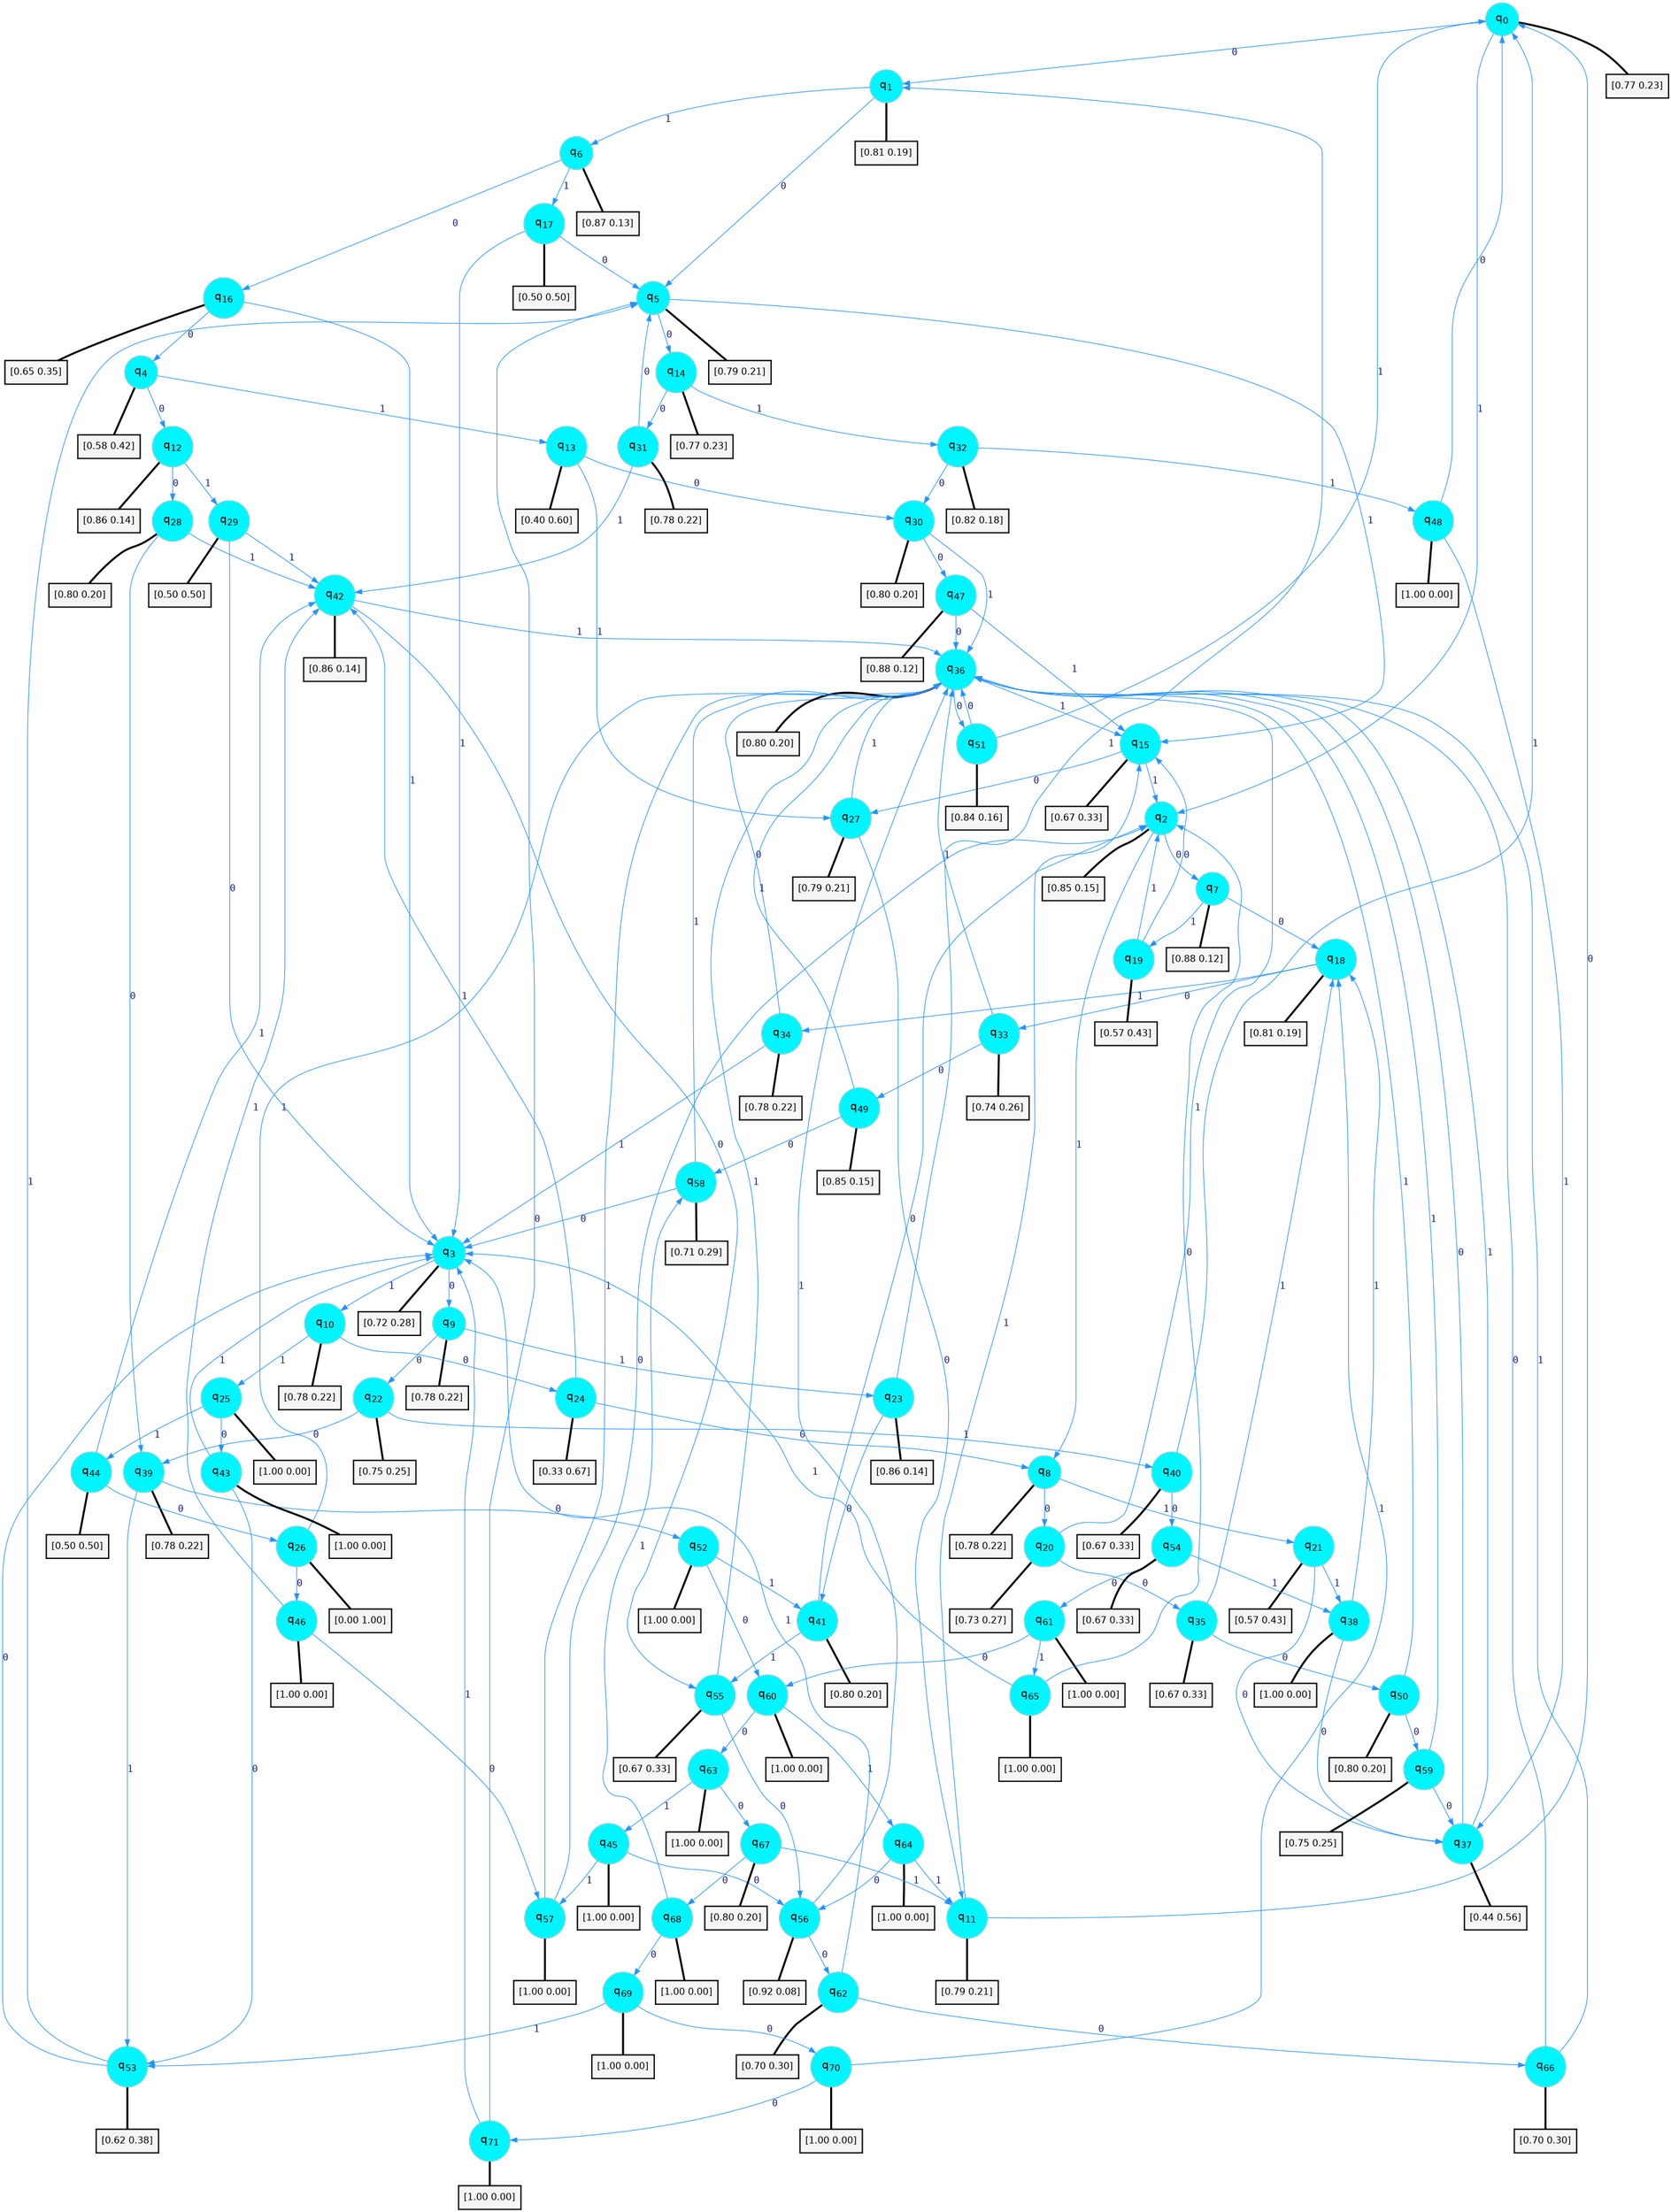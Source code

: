 digraph G {
graph [
bgcolor=transparent, dpi=300, rankdir=TD, size="40,25"];
node [
color=gray, fillcolor=turquoise1, fontcolor=black, fontname=Helvetica, fontsize=16, fontweight=bold, shape=circle, style=filled];
edge [
arrowsize=1, color=dodgerblue1, fontcolor=midnightblue, fontname=courier, fontweight=bold, penwidth=1, style=solid, weight=20];
0[label=<q<SUB>0</SUB>>];
1[label=<q<SUB>1</SUB>>];
2[label=<q<SUB>2</SUB>>];
3[label=<q<SUB>3</SUB>>];
4[label=<q<SUB>4</SUB>>];
5[label=<q<SUB>5</SUB>>];
6[label=<q<SUB>6</SUB>>];
7[label=<q<SUB>7</SUB>>];
8[label=<q<SUB>8</SUB>>];
9[label=<q<SUB>9</SUB>>];
10[label=<q<SUB>10</SUB>>];
11[label=<q<SUB>11</SUB>>];
12[label=<q<SUB>12</SUB>>];
13[label=<q<SUB>13</SUB>>];
14[label=<q<SUB>14</SUB>>];
15[label=<q<SUB>15</SUB>>];
16[label=<q<SUB>16</SUB>>];
17[label=<q<SUB>17</SUB>>];
18[label=<q<SUB>18</SUB>>];
19[label=<q<SUB>19</SUB>>];
20[label=<q<SUB>20</SUB>>];
21[label=<q<SUB>21</SUB>>];
22[label=<q<SUB>22</SUB>>];
23[label=<q<SUB>23</SUB>>];
24[label=<q<SUB>24</SUB>>];
25[label=<q<SUB>25</SUB>>];
26[label=<q<SUB>26</SUB>>];
27[label=<q<SUB>27</SUB>>];
28[label=<q<SUB>28</SUB>>];
29[label=<q<SUB>29</SUB>>];
30[label=<q<SUB>30</SUB>>];
31[label=<q<SUB>31</SUB>>];
32[label=<q<SUB>32</SUB>>];
33[label=<q<SUB>33</SUB>>];
34[label=<q<SUB>34</SUB>>];
35[label=<q<SUB>35</SUB>>];
36[label=<q<SUB>36</SUB>>];
37[label=<q<SUB>37</SUB>>];
38[label=<q<SUB>38</SUB>>];
39[label=<q<SUB>39</SUB>>];
40[label=<q<SUB>40</SUB>>];
41[label=<q<SUB>41</SUB>>];
42[label=<q<SUB>42</SUB>>];
43[label=<q<SUB>43</SUB>>];
44[label=<q<SUB>44</SUB>>];
45[label=<q<SUB>45</SUB>>];
46[label=<q<SUB>46</SUB>>];
47[label=<q<SUB>47</SUB>>];
48[label=<q<SUB>48</SUB>>];
49[label=<q<SUB>49</SUB>>];
50[label=<q<SUB>50</SUB>>];
51[label=<q<SUB>51</SUB>>];
52[label=<q<SUB>52</SUB>>];
53[label=<q<SUB>53</SUB>>];
54[label=<q<SUB>54</SUB>>];
55[label=<q<SUB>55</SUB>>];
56[label=<q<SUB>56</SUB>>];
57[label=<q<SUB>57</SUB>>];
58[label=<q<SUB>58</SUB>>];
59[label=<q<SUB>59</SUB>>];
60[label=<q<SUB>60</SUB>>];
61[label=<q<SUB>61</SUB>>];
62[label=<q<SUB>62</SUB>>];
63[label=<q<SUB>63</SUB>>];
64[label=<q<SUB>64</SUB>>];
65[label=<q<SUB>65</SUB>>];
66[label=<q<SUB>66</SUB>>];
67[label=<q<SUB>67</SUB>>];
68[label=<q<SUB>68</SUB>>];
69[label=<q<SUB>69</SUB>>];
70[label=<q<SUB>70</SUB>>];
71[label=<q<SUB>71</SUB>>];
72[label="[0.77 0.23]", shape=box,fontcolor=black, fontname=Helvetica, fontsize=14, penwidth=2, fillcolor=whitesmoke,color=black];
73[label="[0.81 0.19]", shape=box,fontcolor=black, fontname=Helvetica, fontsize=14, penwidth=2, fillcolor=whitesmoke,color=black];
74[label="[0.85 0.15]", shape=box,fontcolor=black, fontname=Helvetica, fontsize=14, penwidth=2, fillcolor=whitesmoke,color=black];
75[label="[0.72 0.28]", shape=box,fontcolor=black, fontname=Helvetica, fontsize=14, penwidth=2, fillcolor=whitesmoke,color=black];
76[label="[0.58 0.42]", shape=box,fontcolor=black, fontname=Helvetica, fontsize=14, penwidth=2, fillcolor=whitesmoke,color=black];
77[label="[0.79 0.21]", shape=box,fontcolor=black, fontname=Helvetica, fontsize=14, penwidth=2, fillcolor=whitesmoke,color=black];
78[label="[0.87 0.13]", shape=box,fontcolor=black, fontname=Helvetica, fontsize=14, penwidth=2, fillcolor=whitesmoke,color=black];
79[label="[0.88 0.12]", shape=box,fontcolor=black, fontname=Helvetica, fontsize=14, penwidth=2, fillcolor=whitesmoke,color=black];
80[label="[0.78 0.22]", shape=box,fontcolor=black, fontname=Helvetica, fontsize=14, penwidth=2, fillcolor=whitesmoke,color=black];
81[label="[0.78 0.22]", shape=box,fontcolor=black, fontname=Helvetica, fontsize=14, penwidth=2, fillcolor=whitesmoke,color=black];
82[label="[0.78 0.22]", shape=box,fontcolor=black, fontname=Helvetica, fontsize=14, penwidth=2, fillcolor=whitesmoke,color=black];
83[label="[0.79 0.21]", shape=box,fontcolor=black, fontname=Helvetica, fontsize=14, penwidth=2, fillcolor=whitesmoke,color=black];
84[label="[0.86 0.14]", shape=box,fontcolor=black, fontname=Helvetica, fontsize=14, penwidth=2, fillcolor=whitesmoke,color=black];
85[label="[0.40 0.60]", shape=box,fontcolor=black, fontname=Helvetica, fontsize=14, penwidth=2, fillcolor=whitesmoke,color=black];
86[label="[0.77 0.23]", shape=box,fontcolor=black, fontname=Helvetica, fontsize=14, penwidth=2, fillcolor=whitesmoke,color=black];
87[label="[0.67 0.33]", shape=box,fontcolor=black, fontname=Helvetica, fontsize=14, penwidth=2, fillcolor=whitesmoke,color=black];
88[label="[0.65 0.35]", shape=box,fontcolor=black, fontname=Helvetica, fontsize=14, penwidth=2, fillcolor=whitesmoke,color=black];
89[label="[0.50 0.50]", shape=box,fontcolor=black, fontname=Helvetica, fontsize=14, penwidth=2, fillcolor=whitesmoke,color=black];
90[label="[0.81 0.19]", shape=box,fontcolor=black, fontname=Helvetica, fontsize=14, penwidth=2, fillcolor=whitesmoke,color=black];
91[label="[0.57 0.43]", shape=box,fontcolor=black, fontname=Helvetica, fontsize=14, penwidth=2, fillcolor=whitesmoke,color=black];
92[label="[0.73 0.27]", shape=box,fontcolor=black, fontname=Helvetica, fontsize=14, penwidth=2, fillcolor=whitesmoke,color=black];
93[label="[0.57 0.43]", shape=box,fontcolor=black, fontname=Helvetica, fontsize=14, penwidth=2, fillcolor=whitesmoke,color=black];
94[label="[0.75 0.25]", shape=box,fontcolor=black, fontname=Helvetica, fontsize=14, penwidth=2, fillcolor=whitesmoke,color=black];
95[label="[0.86 0.14]", shape=box,fontcolor=black, fontname=Helvetica, fontsize=14, penwidth=2, fillcolor=whitesmoke,color=black];
96[label="[0.33 0.67]", shape=box,fontcolor=black, fontname=Helvetica, fontsize=14, penwidth=2, fillcolor=whitesmoke,color=black];
97[label="[1.00 0.00]", shape=box,fontcolor=black, fontname=Helvetica, fontsize=14, penwidth=2, fillcolor=whitesmoke,color=black];
98[label="[0.00 1.00]", shape=box,fontcolor=black, fontname=Helvetica, fontsize=14, penwidth=2, fillcolor=whitesmoke,color=black];
99[label="[0.79 0.21]", shape=box,fontcolor=black, fontname=Helvetica, fontsize=14, penwidth=2, fillcolor=whitesmoke,color=black];
100[label="[0.80 0.20]", shape=box,fontcolor=black, fontname=Helvetica, fontsize=14, penwidth=2, fillcolor=whitesmoke,color=black];
101[label="[0.50 0.50]", shape=box,fontcolor=black, fontname=Helvetica, fontsize=14, penwidth=2, fillcolor=whitesmoke,color=black];
102[label="[0.80 0.20]", shape=box,fontcolor=black, fontname=Helvetica, fontsize=14, penwidth=2, fillcolor=whitesmoke,color=black];
103[label="[0.78 0.22]", shape=box,fontcolor=black, fontname=Helvetica, fontsize=14, penwidth=2, fillcolor=whitesmoke,color=black];
104[label="[0.82 0.18]", shape=box,fontcolor=black, fontname=Helvetica, fontsize=14, penwidth=2, fillcolor=whitesmoke,color=black];
105[label="[0.74 0.26]", shape=box,fontcolor=black, fontname=Helvetica, fontsize=14, penwidth=2, fillcolor=whitesmoke,color=black];
106[label="[0.78 0.22]", shape=box,fontcolor=black, fontname=Helvetica, fontsize=14, penwidth=2, fillcolor=whitesmoke,color=black];
107[label="[0.67 0.33]", shape=box,fontcolor=black, fontname=Helvetica, fontsize=14, penwidth=2, fillcolor=whitesmoke,color=black];
108[label="[0.80 0.20]", shape=box,fontcolor=black, fontname=Helvetica, fontsize=14, penwidth=2, fillcolor=whitesmoke,color=black];
109[label="[0.44 0.56]", shape=box,fontcolor=black, fontname=Helvetica, fontsize=14, penwidth=2, fillcolor=whitesmoke,color=black];
110[label="[1.00 0.00]", shape=box,fontcolor=black, fontname=Helvetica, fontsize=14, penwidth=2, fillcolor=whitesmoke,color=black];
111[label="[0.78 0.22]", shape=box,fontcolor=black, fontname=Helvetica, fontsize=14, penwidth=2, fillcolor=whitesmoke,color=black];
112[label="[0.67 0.33]", shape=box,fontcolor=black, fontname=Helvetica, fontsize=14, penwidth=2, fillcolor=whitesmoke,color=black];
113[label="[0.80 0.20]", shape=box,fontcolor=black, fontname=Helvetica, fontsize=14, penwidth=2, fillcolor=whitesmoke,color=black];
114[label="[0.86 0.14]", shape=box,fontcolor=black, fontname=Helvetica, fontsize=14, penwidth=2, fillcolor=whitesmoke,color=black];
115[label="[1.00 0.00]", shape=box,fontcolor=black, fontname=Helvetica, fontsize=14, penwidth=2, fillcolor=whitesmoke,color=black];
116[label="[0.50 0.50]", shape=box,fontcolor=black, fontname=Helvetica, fontsize=14, penwidth=2, fillcolor=whitesmoke,color=black];
117[label="[1.00 0.00]", shape=box,fontcolor=black, fontname=Helvetica, fontsize=14, penwidth=2, fillcolor=whitesmoke,color=black];
118[label="[1.00 0.00]", shape=box,fontcolor=black, fontname=Helvetica, fontsize=14, penwidth=2, fillcolor=whitesmoke,color=black];
119[label="[0.88 0.12]", shape=box,fontcolor=black, fontname=Helvetica, fontsize=14, penwidth=2, fillcolor=whitesmoke,color=black];
120[label="[1.00 0.00]", shape=box,fontcolor=black, fontname=Helvetica, fontsize=14, penwidth=2, fillcolor=whitesmoke,color=black];
121[label="[0.85 0.15]", shape=box,fontcolor=black, fontname=Helvetica, fontsize=14, penwidth=2, fillcolor=whitesmoke,color=black];
122[label="[0.80 0.20]", shape=box,fontcolor=black, fontname=Helvetica, fontsize=14, penwidth=2, fillcolor=whitesmoke,color=black];
123[label="[0.84 0.16]", shape=box,fontcolor=black, fontname=Helvetica, fontsize=14, penwidth=2, fillcolor=whitesmoke,color=black];
124[label="[1.00 0.00]", shape=box,fontcolor=black, fontname=Helvetica, fontsize=14, penwidth=2, fillcolor=whitesmoke,color=black];
125[label="[0.62 0.38]", shape=box,fontcolor=black, fontname=Helvetica, fontsize=14, penwidth=2, fillcolor=whitesmoke,color=black];
126[label="[0.67 0.33]", shape=box,fontcolor=black, fontname=Helvetica, fontsize=14, penwidth=2, fillcolor=whitesmoke,color=black];
127[label="[0.67 0.33]", shape=box,fontcolor=black, fontname=Helvetica, fontsize=14, penwidth=2, fillcolor=whitesmoke,color=black];
128[label="[0.92 0.08]", shape=box,fontcolor=black, fontname=Helvetica, fontsize=14, penwidth=2, fillcolor=whitesmoke,color=black];
129[label="[1.00 0.00]", shape=box,fontcolor=black, fontname=Helvetica, fontsize=14, penwidth=2, fillcolor=whitesmoke,color=black];
130[label="[0.71 0.29]", shape=box,fontcolor=black, fontname=Helvetica, fontsize=14, penwidth=2, fillcolor=whitesmoke,color=black];
131[label="[0.75 0.25]", shape=box,fontcolor=black, fontname=Helvetica, fontsize=14, penwidth=2, fillcolor=whitesmoke,color=black];
132[label="[1.00 0.00]", shape=box,fontcolor=black, fontname=Helvetica, fontsize=14, penwidth=2, fillcolor=whitesmoke,color=black];
133[label="[1.00 0.00]", shape=box,fontcolor=black, fontname=Helvetica, fontsize=14, penwidth=2, fillcolor=whitesmoke,color=black];
134[label="[0.70 0.30]", shape=box,fontcolor=black, fontname=Helvetica, fontsize=14, penwidth=2, fillcolor=whitesmoke,color=black];
135[label="[1.00 0.00]", shape=box,fontcolor=black, fontname=Helvetica, fontsize=14, penwidth=2, fillcolor=whitesmoke,color=black];
136[label="[1.00 0.00]", shape=box,fontcolor=black, fontname=Helvetica, fontsize=14, penwidth=2, fillcolor=whitesmoke,color=black];
137[label="[1.00 0.00]", shape=box,fontcolor=black, fontname=Helvetica, fontsize=14, penwidth=2, fillcolor=whitesmoke,color=black];
138[label="[0.70 0.30]", shape=box,fontcolor=black, fontname=Helvetica, fontsize=14, penwidth=2, fillcolor=whitesmoke,color=black];
139[label="[0.80 0.20]", shape=box,fontcolor=black, fontname=Helvetica, fontsize=14, penwidth=2, fillcolor=whitesmoke,color=black];
140[label="[1.00 0.00]", shape=box,fontcolor=black, fontname=Helvetica, fontsize=14, penwidth=2, fillcolor=whitesmoke,color=black];
141[label="[1.00 0.00]", shape=box,fontcolor=black, fontname=Helvetica, fontsize=14, penwidth=2, fillcolor=whitesmoke,color=black];
142[label="[1.00 0.00]", shape=box,fontcolor=black, fontname=Helvetica, fontsize=14, penwidth=2, fillcolor=whitesmoke,color=black];
143[label="[1.00 0.00]", shape=box,fontcolor=black, fontname=Helvetica, fontsize=14, penwidth=2, fillcolor=whitesmoke,color=black];
0->1 [label=0];
0->2 [label=1];
0->72 [arrowhead=none, penwidth=3,color=black];
1->5 [label=0];
1->6 [label=1];
1->73 [arrowhead=none, penwidth=3,color=black];
2->7 [label=0];
2->8 [label=1];
2->74 [arrowhead=none, penwidth=3,color=black];
3->9 [label=0];
3->10 [label=1];
3->75 [arrowhead=none, penwidth=3,color=black];
4->12 [label=0];
4->13 [label=1];
4->76 [arrowhead=none, penwidth=3,color=black];
5->14 [label=0];
5->15 [label=1];
5->77 [arrowhead=none, penwidth=3,color=black];
6->16 [label=0];
6->17 [label=1];
6->78 [arrowhead=none, penwidth=3,color=black];
7->18 [label=0];
7->19 [label=1];
7->79 [arrowhead=none, penwidth=3,color=black];
8->20 [label=0];
8->21 [label=1];
8->80 [arrowhead=none, penwidth=3,color=black];
9->22 [label=0];
9->23 [label=1];
9->81 [arrowhead=none, penwidth=3,color=black];
10->24 [label=0];
10->25 [label=1];
10->82 [arrowhead=none, penwidth=3,color=black];
11->0 [label=0];
11->15 [label=1];
11->83 [arrowhead=none, penwidth=3,color=black];
12->28 [label=0];
12->29 [label=1];
12->84 [arrowhead=none, penwidth=3,color=black];
13->30 [label=0];
13->27 [label=1];
13->85 [arrowhead=none, penwidth=3,color=black];
14->31 [label=0];
14->32 [label=1];
14->86 [arrowhead=none, penwidth=3,color=black];
15->27 [label=0];
15->2 [label=1];
15->87 [arrowhead=none, penwidth=3,color=black];
16->4 [label=0];
16->3 [label=1];
16->88 [arrowhead=none, penwidth=3,color=black];
17->5 [label=0];
17->3 [label=1];
17->89 [arrowhead=none, penwidth=3,color=black];
18->33 [label=0];
18->34 [label=1];
18->90 [arrowhead=none, penwidth=3,color=black];
19->15 [label=0];
19->2 [label=1];
19->91 [arrowhead=none, penwidth=3,color=black];
20->35 [label=0];
20->36 [label=1];
20->92 [arrowhead=none, penwidth=3,color=black];
21->37 [label=0];
21->38 [label=1];
21->93 [arrowhead=none, penwidth=3,color=black];
22->39 [label=0];
22->40 [label=1];
22->94 [arrowhead=none, penwidth=3,color=black];
23->41 [label=0];
23->1 [label=1];
23->95 [arrowhead=none, penwidth=3,color=black];
24->8 [label=0];
24->42 [label=1];
24->96 [arrowhead=none, penwidth=3,color=black];
25->43 [label=0];
25->44 [label=1];
25->97 [arrowhead=none, penwidth=3,color=black];
26->46 [label=0];
26->36 [label=1];
26->98 [arrowhead=none, penwidth=3,color=black];
27->11 [label=0];
27->36 [label=1];
27->99 [arrowhead=none, penwidth=3,color=black];
28->39 [label=0];
28->42 [label=1];
28->100 [arrowhead=none, penwidth=3,color=black];
29->3 [label=0];
29->42 [label=1];
29->101 [arrowhead=none, penwidth=3,color=black];
30->47 [label=0];
30->36 [label=1];
30->102 [arrowhead=none, penwidth=3,color=black];
31->5 [label=0];
31->42 [label=1];
31->103 [arrowhead=none, penwidth=3,color=black];
32->30 [label=0];
32->48 [label=1];
32->104 [arrowhead=none, penwidth=3,color=black];
33->49 [label=0];
33->36 [label=1];
33->105 [arrowhead=none, penwidth=3,color=black];
34->36 [label=0];
34->3 [label=1];
34->106 [arrowhead=none, penwidth=3,color=black];
35->50 [label=0];
35->18 [label=1];
35->107 [arrowhead=none, penwidth=3,color=black];
36->51 [label=0];
36->15 [label=1];
36->108 [arrowhead=none, penwidth=3,color=black];
37->36 [label=0];
37->36 [label=1];
37->109 [arrowhead=none, penwidth=3,color=black];
38->37 [label=0];
38->18 [label=1];
38->110 [arrowhead=none, penwidth=3,color=black];
39->52 [label=0];
39->53 [label=1];
39->111 [arrowhead=none, penwidth=3,color=black];
40->54 [label=0];
40->0 [label=1];
40->112 [arrowhead=none, penwidth=3,color=black];
41->2 [label=0];
41->55 [label=1];
41->113 [arrowhead=none, penwidth=3,color=black];
42->55 [label=0];
42->36 [label=1];
42->114 [arrowhead=none, penwidth=3,color=black];
43->53 [label=0];
43->3 [label=1];
43->115 [arrowhead=none, penwidth=3,color=black];
44->26 [label=0];
44->42 [label=1];
44->116 [arrowhead=none, penwidth=3,color=black];
45->56 [label=0];
45->57 [label=1];
45->117 [arrowhead=none, penwidth=3,color=black];
46->57 [label=0];
46->42 [label=1];
46->118 [arrowhead=none, penwidth=3,color=black];
47->36 [label=0];
47->15 [label=1];
47->119 [arrowhead=none, penwidth=3,color=black];
48->0 [label=0];
48->37 [label=1];
48->120 [arrowhead=none, penwidth=3,color=black];
49->58 [label=0];
49->36 [label=1];
49->121 [arrowhead=none, penwidth=3,color=black];
50->59 [label=0];
50->36 [label=1];
50->122 [arrowhead=none, penwidth=3,color=black];
51->36 [label=0];
51->0 [label=1];
51->123 [arrowhead=none, penwidth=3,color=black];
52->60 [label=0];
52->41 [label=1];
52->124 [arrowhead=none, penwidth=3,color=black];
53->3 [label=0];
53->5 [label=1];
53->125 [arrowhead=none, penwidth=3,color=black];
54->61 [label=0];
54->38 [label=1];
54->126 [arrowhead=none, penwidth=3,color=black];
55->56 [label=0];
55->36 [label=1];
55->127 [arrowhead=none, penwidth=3,color=black];
56->62 [label=0];
56->36 [label=1];
56->128 [arrowhead=none, penwidth=3,color=black];
57->2 [label=0];
57->36 [label=1];
57->129 [arrowhead=none, penwidth=3,color=black];
58->3 [label=0];
58->36 [label=1];
58->130 [arrowhead=none, penwidth=3,color=black];
59->37 [label=0];
59->36 [label=1];
59->131 [arrowhead=none, penwidth=3,color=black];
60->63 [label=0];
60->64 [label=1];
60->132 [arrowhead=none, penwidth=3,color=black];
61->60 [label=0];
61->65 [label=1];
61->133 [arrowhead=none, penwidth=3,color=black];
62->66 [label=0];
62->3 [label=1];
62->134 [arrowhead=none, penwidth=3,color=black];
63->67 [label=0];
63->45 [label=1];
63->135 [arrowhead=none, penwidth=3,color=black];
64->56 [label=0];
64->11 [label=1];
64->136 [arrowhead=none, penwidth=3,color=black];
65->2 [label=0];
65->3 [label=1];
65->137 [arrowhead=none, penwidth=3,color=black];
66->36 [label=0];
66->36 [label=1];
66->138 [arrowhead=none, penwidth=3,color=black];
67->68 [label=0];
67->11 [label=1];
67->139 [arrowhead=none, penwidth=3,color=black];
68->69 [label=0];
68->58 [label=1];
68->140 [arrowhead=none, penwidth=3,color=black];
69->70 [label=0];
69->53 [label=1];
69->141 [arrowhead=none, penwidth=3,color=black];
70->71 [label=0];
70->18 [label=1];
70->142 [arrowhead=none, penwidth=3,color=black];
71->5 [label=0];
71->3 [label=1];
71->143 [arrowhead=none, penwidth=3,color=black];
}
